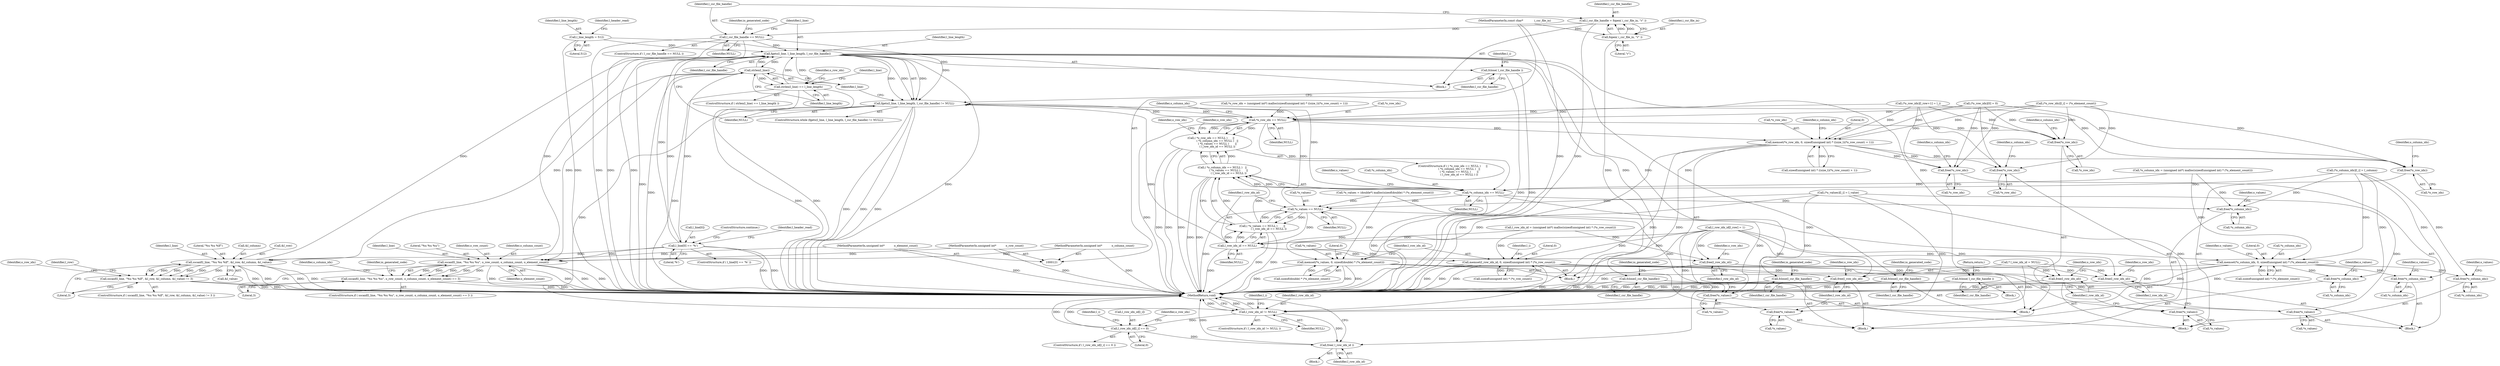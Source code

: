 digraph "0_libxsmm_151481489192e6d1997f8bde52c5c425ea41741d_2@API" {
"1000165" [label="(Call,fgets(l_line, l_line_length, l_csr_file_handle))"];
"1000419" [label="(Call,sscanf(l_line, \"%u %u %lf\", &l_row, &l_column, &l_value))"];
"1000207" [label="(Call,l_line[0] == '%')"];
"1000173" [label="(Call,strlen(l_line))"];
"1000165" [label="(Call,fgets(l_line, l_line_length, l_csr_file_handle))"];
"1000223" [label="(Call,sscanf(l_line, \"%u %u %u\", o_row_count, o_column_count, o_element_count))"];
"1000127" [label="(MethodParameterIn,unsigned int*           o_row_count)"];
"1000128" [label="(MethodParameterIn,unsigned int*           o_column_count)"];
"1000129" [label="(MethodParameterIn,unsigned int*           o_element_count)"];
"1000133" [label="(Call,l_line_length = 512)"];
"1000172" [label="(Call,strlen(l_line) == l_line_length)"];
"1000155" [label="(Call,l_csr_file_handle == NULL)"];
"1000149" [label="(Call,l_csr_file_handle = fopen( i_csr_file_in, \"r\" ))"];
"1000151" [label="(Call,fopen( i_csr_file_in, \"r\" ))"];
"1000123" [label="(MethodParameterIn,const char*             i_csr_file_in)"];
"1000164" [label="(Call,fgets(l_line, l_line_length, l_csr_file_handle) != NULL)"];
"1000280" [label="(Call,*o_row_idx == NULL)"];
"1000279" [label="(Call,( *o_row_idx == NULL )      ||\n               ( *o_column_idx == NULL )   ||\n               ( *o_values == NULL )       ||\n               ( l_row_idx_id == NULL ))"];
"1000285" [label="(Call,*o_column_idx == NULL)"];
"1000284" [label="(Call,( *o_column_idx == NULL )   ||\n               ( *o_values == NULL )       ||\n               ( l_row_idx_id == NULL ))"];
"1000290" [label="(Call,*o_values == NULL)"];
"1000289" [label="(Call,( *o_values == NULL )       ||\n               ( l_row_idx_id == NULL ))"];
"1000294" [label="(Call,l_row_idx_id == NULL)"];
"1000307" [label="(Call,free(l_row_idx_id))"];
"1000358" [label="(Call,memset(l_row_idx_id, 0, sizeof(unsigned int) * (*o_row_count)))"];
"1000186" [label="(Call,free(l_row_idx_id))"];
"1000439" [label="(Call,free(l_row_idx_id))"];
"1000507" [label="(Call,free(l_row_idx_id))"];
"1000526" [label="(Call,l_row_idx_id != NULL)"];
"1000542" [label="(Call,l_row_idx_id[l_i] == 0)"];
"1000559" [label="(Call,free( l_row_idx_id ))"];
"1000304" [label="(Call,free(*o_values))"];
"1000349" [label="(Call,memset(*o_values, 0, sizeof(double) * (*o_element_count)))"];
"1000183" [label="(Call,free(*o_values))"];
"1000436" [label="(Call,free(*o_values))"];
"1000504" [label="(Call,free(*o_values))"];
"1000301" [label="(Call,free(*o_column_idx))"];
"1000340" [label="(Call,memset(*o_column_idx, 0, sizeof(unsigned int) * (*o_element_count)))"];
"1000180" [label="(Call,free(*o_column_idx))"];
"1000433" [label="(Call,free(*o_column_idx))"];
"1000501" [label="(Call,free(*o_column_idx))"];
"1000298" [label="(Call,free(*o_row_idx))"];
"1000327" [label="(Call,memset(*o_row_idx, 0, sizeof(unsigned int) * ((size_t)(*o_row_count) + 1)))"];
"1000177" [label="(Call,free(*o_row_idx))"];
"1000430" [label="(Call,free(*o_row_idx))"];
"1000498" [label="(Call,free(*o_row_idx))"];
"1000200" [label="(Call,fclose(l_csr_file_handle))"];
"1000321" [label="(Call,fclose(l_csr_file_handle))"];
"1000400" [label="(Call,fclose( l_csr_file_handle ))"];
"1000453" [label="(Call,fclose(l_csr_file_handle))"];
"1000490" [label="(Call,fclose( l_csr_file_handle ))"];
"1000222" [label="(Call,sscanf(l_line, \"%u %u %u\", o_row_count, o_column_count, o_element_count) == 3)"];
"1000418" [label="(Call,sscanf(l_line, \"%u %u %lf\", &l_row, &l_column, &l_value) != 3)"];
"1000561" [label="(MethodReturn,void)"];
"1000494" [label="(Identifier,l_i)"];
"1000482" [label="(Call,(*o_row_idx)[l_row+1] = l_i)"];
"1000453" [label="(Call,fclose(l_csr_file_handle))"];
"1000401" [label="(Identifier,l_csr_file_handle)"];
"1000308" [label="(Identifier,l_row_idx_id)"];
"1000477" [label="(Call,l_row_idx_id[l_row] = 1)"];
"1000340" [label="(Call,memset(*o_column_idx, 0, sizeof(unsigned int) * (*o_element_count)))"];
"1000469" [label="(Call,(*o_values)[l_i] = l_value)"];
"1000288" [label="(Identifier,NULL)"];
"1000298" [label="(Call,free(*o_row_idx))"];
"1000295" [label="(Identifier,l_row_idx_id)"];
"1000286" [label="(Call,*o_column_idx)"];
"1000180" [label="(Call,free(*o_column_idx))"];
"1000402" [label="(Return,return;)"];
"1000127" [label="(MethodParameterIn,unsigned int*           o_row_count)"];
"1000551" [label="(Identifier,o_row_idx)"];
"1000526" [label="(Call,l_row_idx_id != NULL)"];
"1000506" [label="(Identifier,o_values)"];
"1000293" [label="(Identifier,NULL)"];
"1000207" [label="(Call,l_line[0] == '%')"];
"1000230" [label="(Block,)"];
"1000528" [label="(Identifier,NULL)"];
"1000304" [label="(Call,free(*o_values))"];
"1000376" [label="(Call,(*o_row_idx)[l_i] = (*o_element_count))"];
"1000176" [label="(Block,)"];
"1000187" [label="(Identifier,l_row_idx_id)"];
"1000383" [label="(Call,(*o_row_idx)[0] = 0)"];
"1000128" [label="(MethodParameterIn,unsigned int*           o_column_count)"];
"1000505" [label="(Call,*o_values)"];
"1000175" [label="(Identifier,l_line_length)"];
"1000352" [label="(Literal,0)"];
"1000532" [label="(Identifier,l_i)"];
"1000360" [label="(Literal,0)"];
"1000218" [label="(Identifier,l_header_read)"];
"1000134" [label="(Identifier,l_line_length)"];
"1000330" [label="(Literal,0)"];
"1000491" [label="(Identifier,l_csr_file_handle)"];
"1000139" [label="(Identifier,l_header_read)"];
"1000154" [label="(ControlStructure,if ( l_csr_file_handle == NULL ))"];
"1000436" [label="(Call,free(*o_values))"];
"1000153" [label="(Literal,\"r\")"];
"1000290" [label="(Call,*o_values == NULL)"];
"1000285" [label="(Call,*o_column_idx == NULL)"];
"1000361" [label="(Call,sizeof(unsigned int) * (*o_row_count))"];
"1000433" [label="(Call,free(*o_column_idx))"];
"1000226" [label="(Identifier,o_row_count)"];
"1000307" [label="(Call,free(l_row_idx_id))"];
"1000206" [label="(ControlStructure,if ( l_line[0] == '%' ))"];
"1000542" [label="(Call,l_row_idx_id[l_i] == 0)"];
"1000418" [label="(Call,sscanf(l_line, \"%u %u %lf\", &l_row, &l_column, &l_value) != 3)"];
"1000437" [label="(Call,*o_values)"];
"1000504" [label="(Call,free(*o_values))"];
"1000502" [label="(Call,*o_column_idx)"];
"1000454" [label="(Identifier,l_csr_file_handle)"];
"1000359" [label="(Identifier,l_row_idx_id)"];
"1000302" [label="(Call,*o_column_idx)"];
"1000179" [label="(Identifier,o_row_idx)"];
"1000182" [label="(Identifier,o_column_idx)"];
"1000421" [label="(Literal,\"%u %u %lf\")"];
"1000435" [label="(Identifier,o_column_idx)"];
"1000498" [label="(Call,free(*o_row_idx))"];
"1000297" [label="(Block,)"];
"1000174" [label="(Identifier,l_line)"];
"1000311" [label="(Identifier,o_row_idx)"];
"1000178" [label="(Call,*o_row_idx)"];
"1000422" [label="(Call,&l_row)"];
"1000173" [label="(Call,strlen(l_line))"];
"1000428" [label="(Literal,3)"];
"1000432" [label="(Identifier,o_row_idx)"];
"1000541" [label="(ControlStructure,if ( l_row_idx_id[l_i] == 0 ))"];
"1000322" [label="(Identifier,l_csr_file_handle)"];
"1000150" [label="(Identifier,l_csr_file_handle)"];
"1000434" [label="(Call,*o_column_idx)"];
"1000227" [label="(Identifier,o_column_count)"];
"1000200" [label="(Call,fclose(l_csr_file_handle))"];
"1000349" [label="(Call,memset(*o_values, 0, sizeof(double) * (*o_element_count)))"];
"1000546" [label="(Literal,0)"];
"1000165" [label="(Call,fgets(l_line, l_line_length, l_csr_file_handle))"];
"1000224" [label="(Identifier,l_line)"];
"1000172" [label="(Call,strlen(l_line) == l_line_length)"];
"1000222" [label="(Call,sscanf(l_line, \"%u %u %u\", o_row_count, o_column_count, o_element_count) == 3)"];
"1000231" [label="(Call,*o_column_idx = (unsigned int*) malloc(sizeof(unsigned int) * (*o_element_count)))"];
"1000353" [label="(Call,sizeof(double) * (*o_element_count))"];
"1000344" [label="(Call,sizeof(unsigned int) * (*o_element_count))"];
"1000499" [label="(Call,*o_row_idx)"];
"1000280" [label="(Call,*o_row_idx == NULL)"];
"1000201" [label="(Identifier,l_csr_file_handle)"];
"1000209" [label="(Identifier,l_line)"];
"1000329" [label="(Identifier,o_row_idx)"];
"1000351" [label="(Identifier,o_values)"];
"1000169" [label="(Identifier,NULL)"];
"1000164" [label="(Call,fgets(l_line, l_line_length, l_csr_file_handle) != NULL)"];
"1000160" [label="(Identifier,io_generated_code)"];
"1000430" [label="(Call,free(*o_row_idx))"];
"1000438" [label="(Identifier,o_values)"];
"1000292" [label="(Identifier,o_values)"];
"1000417" [label="(ControlStructure,if ( sscanf(l_line, \"%u %u %lf\", &l_row, &l_column, &l_value) != 3 ))"];
"1000559" [label="(Call,free( l_row_idx_id ))"];
"1000324" [label="(Identifier,io_generated_code)"];
"1000268" [label="(Call,l_row_idx_id = (unsigned int*) malloc(sizeof(unsigned int) * (*o_row_count)))"];
"1000130" [label="(Block,)"];
"1000497" [label="(Block,)"];
"1000529" [label="(Block,)"];
"1000184" [label="(Call,*o_values)"];
"1000142" [label="(Call,* l_row_idx_id = NULL)"];
"1000463" [label="(Call,(*o_column_idx)[l_i] = l_column)"];
"1000439" [label="(Call,free(l_row_idx_id))"];
"1000507" [label="(Call,free(l_row_idx_id))"];
"1000443" [label="(Identifier,o_row_idx)"];
"1000279" [label="(Call,( *o_row_idx == NULL )      ||\n               ( *o_column_idx == NULL )   ||\n               ( *o_values == NULL )       ||\n               ( l_row_idx_id == NULL ))"];
"1000368" [label="(Identifier,l_i)"];
"1000151" [label="(Call,fopen( i_csr_file_in, \"r\" ))"];
"1000299" [label="(Call,*o_row_idx)"];
"1000221" [label="(ControlStructure,if ( sscanf(l_line, \"%u %u %u\", o_row_count, o_column_count, o_element_count) == 3 ))"];
"1000166" [label="(Identifier,l_line)"];
"1000426" [label="(Call,&l_value)"];
"1000133" [label="(Call,l_line_length = 512)"];
"1000396" [label="(Block,)"];
"1000511" [label="(Identifier,o_row_idx)"];
"1000328" [label="(Call,*o_row_idx)"];
"1000431" [label="(Call,*o_row_idx)"];
"1000300" [label="(Identifier,o_row_idx)"];
"1000129" [label="(MethodParameterIn,unsigned int*           o_element_count)"];
"1000190" [label="(Identifier,o_row_idx)"];
"1000186" [label="(Call,free(l_row_idx_id))"];
"1000208" [label="(Call,l_line[0])"];
"1000342" [label="(Identifier,o_column_idx)"];
"1000156" [label="(Identifier,l_csr_file_handle)"];
"1000419" [label="(Call,sscanf(l_line, \"%u %u %lf\", &l_row, &l_column, &l_value))"];
"1000257" [label="(Call,*o_values = (double*) malloc(sizeof(double) * (*o_element_count)))"];
"1000211" [label="(Literal,'%')"];
"1000294" [label="(Call,l_row_idx_id == NULL)"];
"1000400" [label="(Call,fclose( l_csr_file_handle ))"];
"1000183" [label="(Call,free(*o_values))"];
"1000501" [label="(Call,free(*o_column_idx))"];
"1000185" [label="(Identifier,o_values)"];
"1000203" [label="(Identifier,io_generated_code)"];
"1000177" [label="(Call,free(*o_row_idx))"];
"1000233" [label="(Identifier,o_column_idx)"];
"1000296" [label="(Identifier,NULL)"];
"1000155" [label="(Call,l_csr_file_handle == NULL)"];
"1000171" [label="(ControlStructure,if ( strlen(l_line) == l_line_length ))"];
"1000429" [label="(Block,)"];
"1000460" [label="(Identifier,l_row)"];
"1000420" [label="(Identifier,l_line)"];
"1000327" [label="(Call,memset(*o_row_idx, 0, sizeof(unsigned int) * ((size_t)(*o_row_count) + 1)))"];
"1000305" [label="(Call,*o_values)"];
"1000503" [label="(Identifier,o_column_idx)"];
"1000343" [label="(Literal,0)"];
"1000456" [label="(Identifier,io_generated_code)"];
"1000283" [label="(Identifier,NULL)"];
"1000539" [label="(Identifier,l_i)"];
"1000291" [label="(Call,*o_values)"];
"1000163" [label="(ControlStructure,while (fgets(l_line, l_line_length, l_csr_file_handle) != NULL))"];
"1000223" [label="(Call,sscanf(l_line, \"%u %u %u\", o_row_count, o_column_count, o_element_count))"];
"1000303" [label="(Identifier,o_column_idx)"];
"1000157" [label="(Identifier,NULL)"];
"1000242" [label="(Call,*o_row_idx = (unsigned int*) malloc(sizeof(unsigned int) * ((size_t)(*o_row_count) + 1)))"];
"1000278" [label="(ControlStructure,if ( ( *o_row_idx == NULL )      ||\n               ( *o_column_idx == NULL )   ||\n               ( *o_values == NULL )       ||\n               ( l_row_idx_id == NULL ) ))"];
"1000167" [label="(Identifier,l_line_length)"];
"1000525" [label="(ControlStructure,if ( l_row_idx_id != NULL ))"];
"1000225" [label="(Literal,\"%u %u %u\")"];
"1000560" [label="(Identifier,l_row_idx_id)"];
"1000213" [label="(ControlStructure,continue;)"];
"1000284" [label="(Call,( *o_column_idx == NULL )   ||\n               ( *o_values == NULL )       ||\n               ( l_row_idx_id == NULL ))"];
"1000440" [label="(Identifier,l_row_idx_id)"];
"1000135" [label="(Literal,512)"];
"1000527" [label="(Identifier,l_row_idx_id)"];
"1000123" [label="(MethodParameterIn,const char*             i_csr_file_in)"];
"1000424" [label="(Call,&l_column)"];
"1000168" [label="(Identifier,l_csr_file_handle)"];
"1000398" [label="(Identifier,io_generated_code)"];
"1000152" [label="(Identifier,i_csr_file_in)"];
"1000301" [label="(Call,free(*o_column_idx))"];
"1000281" [label="(Call,*o_row_idx)"];
"1000306" [label="(Identifier,o_values)"];
"1000149" [label="(Call,l_csr_file_handle = fopen( i_csr_file_in, \"r\" ))"];
"1000287" [label="(Identifier,o_column_idx)"];
"1000350" [label="(Call,*o_values)"];
"1000228" [label="(Identifier,o_element_count)"];
"1000289" [label="(Call,( *o_values == NULL )       ||\n               ( l_row_idx_id == NULL ))"];
"1000358" [label="(Call,memset(l_row_idx_id, 0, sizeof(unsigned int) * (*o_row_count)))"];
"1000543" [label="(Call,l_row_idx_id[l_i])"];
"1000321" [label="(Call,fclose(l_csr_file_handle))"];
"1000341" [label="(Call,*o_column_idx)"];
"1000181" [label="(Call,*o_column_idx)"];
"1000508" [label="(Identifier,l_row_idx_id)"];
"1000331" [label="(Call,sizeof(unsigned int) * ((size_t)(*o_row_count) + 1))"];
"1000229" [label="(Literal,3)"];
"1000490" [label="(Call,fclose( l_csr_file_handle ))"];
"1000165" -> "1000164"  [label="AST: "];
"1000165" -> "1000168"  [label="CFG: "];
"1000166" -> "1000165"  [label="AST: "];
"1000167" -> "1000165"  [label="AST: "];
"1000168" -> "1000165"  [label="AST: "];
"1000169" -> "1000165"  [label="CFG: "];
"1000165" -> "1000561"  [label="DDG: "];
"1000165" -> "1000561"  [label="DDG: "];
"1000165" -> "1000164"  [label="DDG: "];
"1000165" -> "1000164"  [label="DDG: "];
"1000165" -> "1000164"  [label="DDG: "];
"1000419" -> "1000165"  [label="DDG: "];
"1000207" -> "1000165"  [label="DDG: "];
"1000173" -> "1000165"  [label="DDG: "];
"1000223" -> "1000165"  [label="DDG: "];
"1000133" -> "1000165"  [label="DDG: "];
"1000172" -> "1000165"  [label="DDG: "];
"1000155" -> "1000165"  [label="DDG: "];
"1000165" -> "1000173"  [label="DDG: "];
"1000165" -> "1000172"  [label="DDG: "];
"1000165" -> "1000200"  [label="DDG: "];
"1000165" -> "1000321"  [label="DDG: "];
"1000165" -> "1000400"  [label="DDG: "];
"1000165" -> "1000453"  [label="DDG: "];
"1000165" -> "1000490"  [label="DDG: "];
"1000419" -> "1000418"  [label="AST: "];
"1000419" -> "1000426"  [label="CFG: "];
"1000420" -> "1000419"  [label="AST: "];
"1000421" -> "1000419"  [label="AST: "];
"1000422" -> "1000419"  [label="AST: "];
"1000424" -> "1000419"  [label="AST: "];
"1000426" -> "1000419"  [label="AST: "];
"1000428" -> "1000419"  [label="CFG: "];
"1000419" -> "1000561"  [label="DDG: "];
"1000419" -> "1000561"  [label="DDG: "];
"1000419" -> "1000561"  [label="DDG: "];
"1000419" -> "1000561"  [label="DDG: "];
"1000419" -> "1000418"  [label="DDG: "];
"1000419" -> "1000418"  [label="DDG: "];
"1000419" -> "1000418"  [label="DDG: "];
"1000419" -> "1000418"  [label="DDG: "];
"1000419" -> "1000418"  [label="DDG: "];
"1000207" -> "1000419"  [label="DDG: "];
"1000173" -> "1000419"  [label="DDG: "];
"1000207" -> "1000206"  [label="AST: "];
"1000207" -> "1000211"  [label="CFG: "];
"1000208" -> "1000207"  [label="AST: "];
"1000211" -> "1000207"  [label="AST: "];
"1000213" -> "1000207"  [label="CFG: "];
"1000218" -> "1000207"  [label="CFG: "];
"1000207" -> "1000561"  [label="DDG: "];
"1000207" -> "1000561"  [label="DDG: "];
"1000207" -> "1000173"  [label="DDG: "];
"1000173" -> "1000207"  [label="DDG: "];
"1000207" -> "1000223"  [label="DDG: "];
"1000173" -> "1000172"  [label="AST: "];
"1000173" -> "1000174"  [label="CFG: "];
"1000174" -> "1000173"  [label="AST: "];
"1000175" -> "1000173"  [label="CFG: "];
"1000173" -> "1000561"  [label="DDG: "];
"1000173" -> "1000172"  [label="DDG: "];
"1000173" -> "1000223"  [label="DDG: "];
"1000223" -> "1000222"  [label="AST: "];
"1000223" -> "1000228"  [label="CFG: "];
"1000224" -> "1000223"  [label="AST: "];
"1000225" -> "1000223"  [label="AST: "];
"1000226" -> "1000223"  [label="AST: "];
"1000227" -> "1000223"  [label="AST: "];
"1000228" -> "1000223"  [label="AST: "];
"1000229" -> "1000223"  [label="CFG: "];
"1000223" -> "1000561"  [label="DDG: "];
"1000223" -> "1000561"  [label="DDG: "];
"1000223" -> "1000561"  [label="DDG: "];
"1000223" -> "1000561"  [label="DDG: "];
"1000223" -> "1000222"  [label="DDG: "];
"1000223" -> "1000222"  [label="DDG: "];
"1000223" -> "1000222"  [label="DDG: "];
"1000223" -> "1000222"  [label="DDG: "];
"1000223" -> "1000222"  [label="DDG: "];
"1000127" -> "1000223"  [label="DDG: "];
"1000128" -> "1000223"  [label="DDG: "];
"1000129" -> "1000223"  [label="DDG: "];
"1000127" -> "1000121"  [label="AST: "];
"1000127" -> "1000561"  [label="DDG: "];
"1000128" -> "1000121"  [label="AST: "];
"1000128" -> "1000561"  [label="DDG: "];
"1000129" -> "1000121"  [label="AST: "];
"1000129" -> "1000561"  [label="DDG: "];
"1000133" -> "1000130"  [label="AST: "];
"1000133" -> "1000135"  [label="CFG: "];
"1000134" -> "1000133"  [label="AST: "];
"1000135" -> "1000133"  [label="AST: "];
"1000139" -> "1000133"  [label="CFG: "];
"1000133" -> "1000561"  [label="DDG: "];
"1000172" -> "1000171"  [label="AST: "];
"1000172" -> "1000175"  [label="CFG: "];
"1000175" -> "1000172"  [label="AST: "];
"1000179" -> "1000172"  [label="CFG: "];
"1000209" -> "1000172"  [label="CFG: "];
"1000172" -> "1000561"  [label="DDG: "];
"1000172" -> "1000561"  [label="DDG: "];
"1000172" -> "1000561"  [label="DDG: "];
"1000155" -> "1000154"  [label="AST: "];
"1000155" -> "1000157"  [label="CFG: "];
"1000156" -> "1000155"  [label="AST: "];
"1000157" -> "1000155"  [label="AST: "];
"1000160" -> "1000155"  [label="CFG: "];
"1000166" -> "1000155"  [label="CFG: "];
"1000155" -> "1000561"  [label="DDG: "];
"1000155" -> "1000561"  [label="DDG: "];
"1000155" -> "1000561"  [label="DDG: "];
"1000149" -> "1000155"  [label="DDG: "];
"1000155" -> "1000164"  [label="DDG: "];
"1000149" -> "1000130"  [label="AST: "];
"1000149" -> "1000151"  [label="CFG: "];
"1000150" -> "1000149"  [label="AST: "];
"1000151" -> "1000149"  [label="AST: "];
"1000156" -> "1000149"  [label="CFG: "];
"1000149" -> "1000561"  [label="DDG: "];
"1000151" -> "1000149"  [label="DDG: "];
"1000151" -> "1000149"  [label="DDG: "];
"1000151" -> "1000153"  [label="CFG: "];
"1000152" -> "1000151"  [label="AST: "];
"1000153" -> "1000151"  [label="AST: "];
"1000151" -> "1000561"  [label="DDG: "];
"1000123" -> "1000151"  [label="DDG: "];
"1000123" -> "1000121"  [label="AST: "];
"1000123" -> "1000561"  [label="DDG: "];
"1000164" -> "1000163"  [label="AST: "];
"1000164" -> "1000169"  [label="CFG: "];
"1000169" -> "1000164"  [label="AST: "];
"1000174" -> "1000164"  [label="CFG: "];
"1000491" -> "1000164"  [label="CFG: "];
"1000164" -> "1000561"  [label="DDG: "];
"1000164" -> "1000561"  [label="DDG: "];
"1000164" -> "1000561"  [label="DDG: "];
"1000285" -> "1000164"  [label="DDG: "];
"1000280" -> "1000164"  [label="DDG: "];
"1000290" -> "1000164"  [label="DDG: "];
"1000294" -> "1000164"  [label="DDG: "];
"1000164" -> "1000280"  [label="DDG: "];
"1000164" -> "1000526"  [label="DDG: "];
"1000280" -> "1000279"  [label="AST: "];
"1000280" -> "1000283"  [label="CFG: "];
"1000281" -> "1000280"  [label="AST: "];
"1000283" -> "1000280"  [label="AST: "];
"1000287" -> "1000280"  [label="CFG: "];
"1000279" -> "1000280"  [label="CFG: "];
"1000280" -> "1000561"  [label="DDG: "];
"1000280" -> "1000279"  [label="DDG: "];
"1000280" -> "1000279"  [label="DDG: "];
"1000376" -> "1000280"  [label="DDG: "];
"1000383" -> "1000280"  [label="DDG: "];
"1000482" -> "1000280"  [label="DDG: "];
"1000242" -> "1000280"  [label="DDG: "];
"1000280" -> "1000285"  [label="DDG: "];
"1000280" -> "1000298"  [label="DDG: "];
"1000280" -> "1000327"  [label="DDG: "];
"1000279" -> "1000278"  [label="AST: "];
"1000279" -> "1000284"  [label="CFG: "];
"1000284" -> "1000279"  [label="AST: "];
"1000300" -> "1000279"  [label="CFG: "];
"1000329" -> "1000279"  [label="CFG: "];
"1000279" -> "1000561"  [label="DDG: "];
"1000279" -> "1000561"  [label="DDG: "];
"1000279" -> "1000561"  [label="DDG: "];
"1000284" -> "1000279"  [label="DDG: "];
"1000284" -> "1000279"  [label="DDG: "];
"1000285" -> "1000284"  [label="AST: "];
"1000285" -> "1000288"  [label="CFG: "];
"1000286" -> "1000285"  [label="AST: "];
"1000288" -> "1000285"  [label="AST: "];
"1000292" -> "1000285"  [label="CFG: "];
"1000284" -> "1000285"  [label="CFG: "];
"1000285" -> "1000561"  [label="DDG: "];
"1000285" -> "1000284"  [label="DDG: "];
"1000285" -> "1000284"  [label="DDG: "];
"1000463" -> "1000285"  [label="DDG: "];
"1000231" -> "1000285"  [label="DDG: "];
"1000285" -> "1000290"  [label="DDG: "];
"1000285" -> "1000301"  [label="DDG: "];
"1000285" -> "1000340"  [label="DDG: "];
"1000284" -> "1000289"  [label="CFG: "];
"1000289" -> "1000284"  [label="AST: "];
"1000284" -> "1000561"  [label="DDG: "];
"1000284" -> "1000561"  [label="DDG: "];
"1000289" -> "1000284"  [label="DDG: "];
"1000289" -> "1000284"  [label="DDG: "];
"1000290" -> "1000289"  [label="AST: "];
"1000290" -> "1000293"  [label="CFG: "];
"1000291" -> "1000290"  [label="AST: "];
"1000293" -> "1000290"  [label="AST: "];
"1000295" -> "1000290"  [label="CFG: "];
"1000289" -> "1000290"  [label="CFG: "];
"1000290" -> "1000561"  [label="DDG: "];
"1000290" -> "1000289"  [label="DDG: "];
"1000290" -> "1000289"  [label="DDG: "];
"1000257" -> "1000290"  [label="DDG: "];
"1000469" -> "1000290"  [label="DDG: "];
"1000290" -> "1000294"  [label="DDG: "];
"1000290" -> "1000304"  [label="DDG: "];
"1000290" -> "1000349"  [label="DDG: "];
"1000289" -> "1000294"  [label="CFG: "];
"1000294" -> "1000289"  [label="AST: "];
"1000289" -> "1000561"  [label="DDG: "];
"1000289" -> "1000561"  [label="DDG: "];
"1000294" -> "1000289"  [label="DDG: "];
"1000294" -> "1000289"  [label="DDG: "];
"1000294" -> "1000296"  [label="CFG: "];
"1000295" -> "1000294"  [label="AST: "];
"1000296" -> "1000294"  [label="AST: "];
"1000294" -> "1000561"  [label="DDG: "];
"1000268" -> "1000294"  [label="DDG: "];
"1000477" -> "1000294"  [label="DDG: "];
"1000294" -> "1000307"  [label="DDG: "];
"1000294" -> "1000358"  [label="DDG: "];
"1000307" -> "1000297"  [label="AST: "];
"1000307" -> "1000308"  [label="CFG: "];
"1000308" -> "1000307"  [label="AST: "];
"1000311" -> "1000307"  [label="CFG: "];
"1000307" -> "1000561"  [label="DDG: "];
"1000268" -> "1000307"  [label="DDG: "];
"1000477" -> "1000307"  [label="DDG: "];
"1000358" -> "1000230"  [label="AST: "];
"1000358" -> "1000361"  [label="CFG: "];
"1000359" -> "1000358"  [label="AST: "];
"1000360" -> "1000358"  [label="AST: "];
"1000361" -> "1000358"  [label="AST: "];
"1000368" -> "1000358"  [label="CFG: "];
"1000358" -> "1000561"  [label="DDG: "];
"1000358" -> "1000561"  [label="DDG: "];
"1000358" -> "1000561"  [label="DDG: "];
"1000358" -> "1000186"  [label="DDG: "];
"1000268" -> "1000358"  [label="DDG: "];
"1000477" -> "1000358"  [label="DDG: "];
"1000361" -> "1000358"  [label="DDG: "];
"1000358" -> "1000439"  [label="DDG: "];
"1000358" -> "1000507"  [label="DDG: "];
"1000358" -> "1000526"  [label="DDG: "];
"1000186" -> "1000176"  [label="AST: "];
"1000186" -> "1000187"  [label="CFG: "];
"1000187" -> "1000186"  [label="AST: "];
"1000190" -> "1000186"  [label="CFG: "];
"1000186" -> "1000561"  [label="DDG: "];
"1000142" -> "1000186"  [label="DDG: "];
"1000477" -> "1000186"  [label="DDG: "];
"1000439" -> "1000429"  [label="AST: "];
"1000439" -> "1000440"  [label="CFG: "];
"1000440" -> "1000439"  [label="AST: "];
"1000443" -> "1000439"  [label="CFG: "];
"1000439" -> "1000561"  [label="DDG: "];
"1000142" -> "1000439"  [label="DDG: "];
"1000477" -> "1000439"  [label="DDG: "];
"1000507" -> "1000497"  [label="AST: "];
"1000507" -> "1000508"  [label="CFG: "];
"1000508" -> "1000507"  [label="AST: "];
"1000511" -> "1000507"  [label="CFG: "];
"1000507" -> "1000561"  [label="DDG: "];
"1000142" -> "1000507"  [label="DDG: "];
"1000477" -> "1000507"  [label="DDG: "];
"1000526" -> "1000525"  [label="AST: "];
"1000526" -> "1000528"  [label="CFG: "];
"1000527" -> "1000526"  [label="AST: "];
"1000528" -> "1000526"  [label="AST: "];
"1000532" -> "1000526"  [label="CFG: "];
"1000561" -> "1000526"  [label="CFG: "];
"1000526" -> "1000561"  [label="DDG: "];
"1000526" -> "1000561"  [label="DDG: "];
"1000526" -> "1000561"  [label="DDG: "];
"1000142" -> "1000526"  [label="DDG: "];
"1000477" -> "1000526"  [label="DDG: "];
"1000526" -> "1000542"  [label="DDG: "];
"1000526" -> "1000559"  [label="DDG: "];
"1000542" -> "1000541"  [label="AST: "];
"1000542" -> "1000546"  [label="CFG: "];
"1000543" -> "1000542"  [label="AST: "];
"1000546" -> "1000542"  [label="AST: "];
"1000551" -> "1000542"  [label="CFG: "];
"1000539" -> "1000542"  [label="CFG: "];
"1000542" -> "1000561"  [label="DDG: "];
"1000542" -> "1000561"  [label="DDG: "];
"1000542" -> "1000559"  [label="DDG: "];
"1000559" -> "1000529"  [label="AST: "];
"1000559" -> "1000560"  [label="CFG: "];
"1000560" -> "1000559"  [label="AST: "];
"1000561" -> "1000559"  [label="CFG: "];
"1000559" -> "1000561"  [label="DDG: "];
"1000477" -> "1000559"  [label="DDG: "];
"1000304" -> "1000297"  [label="AST: "];
"1000304" -> "1000305"  [label="CFG: "];
"1000305" -> "1000304"  [label="AST: "];
"1000308" -> "1000304"  [label="CFG: "];
"1000257" -> "1000304"  [label="DDG: "];
"1000469" -> "1000304"  [label="DDG: "];
"1000349" -> "1000230"  [label="AST: "];
"1000349" -> "1000353"  [label="CFG: "];
"1000350" -> "1000349"  [label="AST: "];
"1000352" -> "1000349"  [label="AST: "];
"1000353" -> "1000349"  [label="AST: "];
"1000359" -> "1000349"  [label="CFG: "];
"1000349" -> "1000561"  [label="DDG: "];
"1000349" -> "1000561"  [label="DDG: "];
"1000349" -> "1000561"  [label="DDG: "];
"1000349" -> "1000183"  [label="DDG: "];
"1000257" -> "1000349"  [label="DDG: "];
"1000469" -> "1000349"  [label="DDG: "];
"1000353" -> "1000349"  [label="DDG: "];
"1000349" -> "1000436"  [label="DDG: "];
"1000349" -> "1000504"  [label="DDG: "];
"1000183" -> "1000176"  [label="AST: "];
"1000183" -> "1000184"  [label="CFG: "];
"1000184" -> "1000183"  [label="AST: "];
"1000187" -> "1000183"  [label="CFG: "];
"1000469" -> "1000183"  [label="DDG: "];
"1000436" -> "1000429"  [label="AST: "];
"1000436" -> "1000437"  [label="CFG: "];
"1000437" -> "1000436"  [label="AST: "];
"1000440" -> "1000436"  [label="CFG: "];
"1000469" -> "1000436"  [label="DDG: "];
"1000504" -> "1000497"  [label="AST: "];
"1000504" -> "1000505"  [label="CFG: "];
"1000505" -> "1000504"  [label="AST: "];
"1000508" -> "1000504"  [label="CFG: "];
"1000469" -> "1000504"  [label="DDG: "];
"1000301" -> "1000297"  [label="AST: "];
"1000301" -> "1000302"  [label="CFG: "];
"1000302" -> "1000301"  [label="AST: "];
"1000306" -> "1000301"  [label="CFG: "];
"1000463" -> "1000301"  [label="DDG: "];
"1000231" -> "1000301"  [label="DDG: "];
"1000340" -> "1000230"  [label="AST: "];
"1000340" -> "1000344"  [label="CFG: "];
"1000341" -> "1000340"  [label="AST: "];
"1000343" -> "1000340"  [label="AST: "];
"1000344" -> "1000340"  [label="AST: "];
"1000351" -> "1000340"  [label="CFG: "];
"1000340" -> "1000561"  [label="DDG: "];
"1000340" -> "1000561"  [label="DDG: "];
"1000340" -> "1000561"  [label="DDG: "];
"1000340" -> "1000180"  [label="DDG: "];
"1000463" -> "1000340"  [label="DDG: "];
"1000231" -> "1000340"  [label="DDG: "];
"1000344" -> "1000340"  [label="DDG: "];
"1000340" -> "1000433"  [label="DDG: "];
"1000340" -> "1000501"  [label="DDG: "];
"1000180" -> "1000176"  [label="AST: "];
"1000180" -> "1000181"  [label="CFG: "];
"1000181" -> "1000180"  [label="AST: "];
"1000185" -> "1000180"  [label="CFG: "];
"1000463" -> "1000180"  [label="DDG: "];
"1000433" -> "1000429"  [label="AST: "];
"1000433" -> "1000434"  [label="CFG: "];
"1000434" -> "1000433"  [label="AST: "];
"1000438" -> "1000433"  [label="CFG: "];
"1000463" -> "1000433"  [label="DDG: "];
"1000501" -> "1000497"  [label="AST: "];
"1000501" -> "1000502"  [label="CFG: "];
"1000502" -> "1000501"  [label="AST: "];
"1000506" -> "1000501"  [label="CFG: "];
"1000463" -> "1000501"  [label="DDG: "];
"1000298" -> "1000297"  [label="AST: "];
"1000298" -> "1000299"  [label="CFG: "];
"1000299" -> "1000298"  [label="AST: "];
"1000303" -> "1000298"  [label="CFG: "];
"1000376" -> "1000298"  [label="DDG: "];
"1000383" -> "1000298"  [label="DDG: "];
"1000482" -> "1000298"  [label="DDG: "];
"1000327" -> "1000230"  [label="AST: "];
"1000327" -> "1000331"  [label="CFG: "];
"1000328" -> "1000327"  [label="AST: "];
"1000330" -> "1000327"  [label="AST: "];
"1000331" -> "1000327"  [label="AST: "];
"1000342" -> "1000327"  [label="CFG: "];
"1000327" -> "1000561"  [label="DDG: "];
"1000327" -> "1000561"  [label="DDG: "];
"1000327" -> "1000561"  [label="DDG: "];
"1000327" -> "1000177"  [label="DDG: "];
"1000376" -> "1000327"  [label="DDG: "];
"1000383" -> "1000327"  [label="DDG: "];
"1000482" -> "1000327"  [label="DDG: "];
"1000331" -> "1000327"  [label="DDG: "];
"1000327" -> "1000430"  [label="DDG: "];
"1000327" -> "1000498"  [label="DDG: "];
"1000177" -> "1000176"  [label="AST: "];
"1000177" -> "1000178"  [label="CFG: "];
"1000178" -> "1000177"  [label="AST: "];
"1000182" -> "1000177"  [label="CFG: "];
"1000376" -> "1000177"  [label="DDG: "];
"1000383" -> "1000177"  [label="DDG: "];
"1000482" -> "1000177"  [label="DDG: "];
"1000430" -> "1000429"  [label="AST: "];
"1000430" -> "1000431"  [label="CFG: "];
"1000431" -> "1000430"  [label="AST: "];
"1000435" -> "1000430"  [label="CFG: "];
"1000376" -> "1000430"  [label="DDG: "];
"1000383" -> "1000430"  [label="DDG: "];
"1000482" -> "1000430"  [label="DDG: "];
"1000498" -> "1000497"  [label="AST: "];
"1000498" -> "1000499"  [label="CFG: "];
"1000499" -> "1000498"  [label="AST: "];
"1000503" -> "1000498"  [label="CFG: "];
"1000376" -> "1000498"  [label="DDG: "];
"1000383" -> "1000498"  [label="DDG: "];
"1000482" -> "1000498"  [label="DDG: "];
"1000200" -> "1000176"  [label="AST: "];
"1000200" -> "1000201"  [label="CFG: "];
"1000201" -> "1000200"  [label="AST: "];
"1000203" -> "1000200"  [label="CFG: "];
"1000200" -> "1000561"  [label="DDG: "];
"1000200" -> "1000561"  [label="DDG: "];
"1000321" -> "1000297"  [label="AST: "];
"1000321" -> "1000322"  [label="CFG: "];
"1000322" -> "1000321"  [label="AST: "];
"1000324" -> "1000321"  [label="CFG: "];
"1000321" -> "1000561"  [label="DDG: "];
"1000321" -> "1000561"  [label="DDG: "];
"1000400" -> "1000396"  [label="AST: "];
"1000400" -> "1000401"  [label="CFG: "];
"1000401" -> "1000400"  [label="AST: "];
"1000402" -> "1000400"  [label="CFG: "];
"1000400" -> "1000561"  [label="DDG: "];
"1000400" -> "1000561"  [label="DDG: "];
"1000453" -> "1000429"  [label="AST: "];
"1000453" -> "1000454"  [label="CFG: "];
"1000454" -> "1000453"  [label="AST: "];
"1000456" -> "1000453"  [label="CFG: "];
"1000453" -> "1000561"  [label="DDG: "];
"1000453" -> "1000561"  [label="DDG: "];
"1000490" -> "1000130"  [label="AST: "];
"1000490" -> "1000491"  [label="CFG: "];
"1000491" -> "1000490"  [label="AST: "];
"1000494" -> "1000490"  [label="CFG: "];
"1000490" -> "1000561"  [label="DDG: "];
"1000490" -> "1000561"  [label="DDG: "];
"1000222" -> "1000221"  [label="AST: "];
"1000222" -> "1000229"  [label="CFG: "];
"1000229" -> "1000222"  [label="AST: "];
"1000233" -> "1000222"  [label="CFG: "];
"1000398" -> "1000222"  [label="CFG: "];
"1000222" -> "1000561"  [label="DDG: "];
"1000222" -> "1000561"  [label="DDG: "];
"1000418" -> "1000417"  [label="AST: "];
"1000418" -> "1000428"  [label="CFG: "];
"1000428" -> "1000418"  [label="AST: "];
"1000432" -> "1000418"  [label="CFG: "];
"1000460" -> "1000418"  [label="CFG: "];
"1000418" -> "1000561"  [label="DDG: "];
"1000418" -> "1000561"  [label="DDG: "];
}
